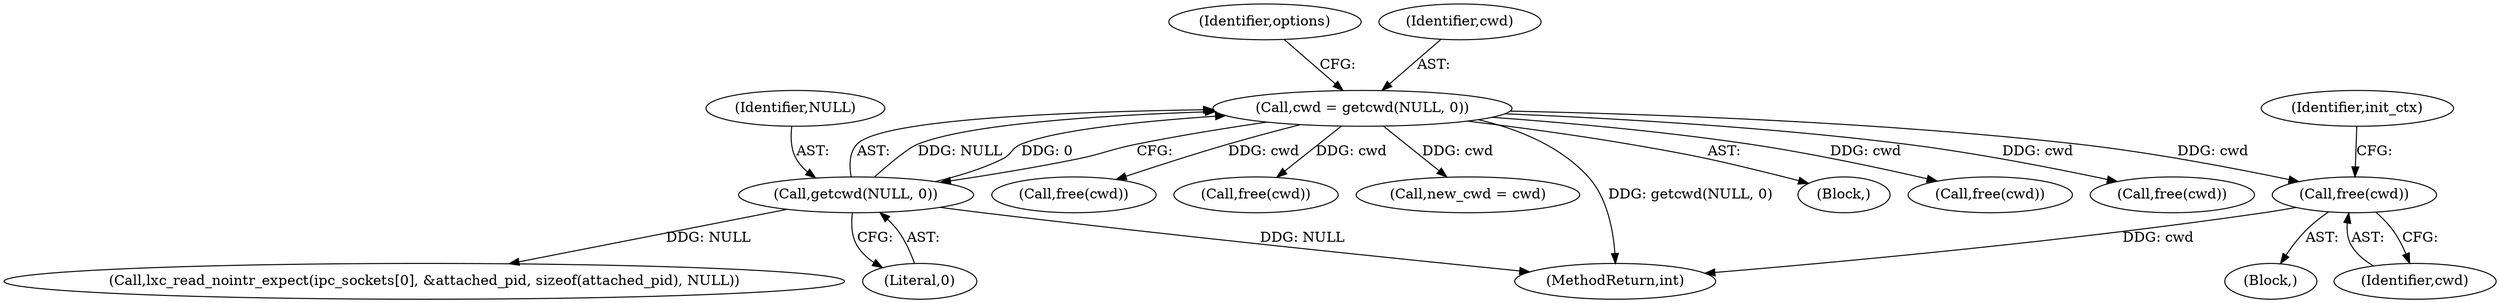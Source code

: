 digraph "0_lxc_81f466d05f2a89cb4f122ef7f593ff3f279b165c_1@API" {
"1000276" [label="(Call,free(cwd))"];
"1000246" [label="(Call,cwd = getcwd(NULL, 0))"];
"1000248" [label="(Call,getcwd(NULL, 0))"];
"1000339" [label="(Call,free(cwd))"];
"1000250" [label="(Literal,0)"];
"1000248" [label="(Call,getcwd(NULL, 0))"];
"1000299" [label="(Call,free(cwd))"];
"1000723" [label="(Call,new_cwd = cwd)"];
"1000249" [label="(Identifier,NULL)"];
"1000273" [label="(Block,)"];
"1000254" [label="(Identifier,options)"];
"1000276" [label="(Call,free(cwd))"];
"1000791" [label="(MethodReturn,int)"];
"1000246" [label="(Call,cwd = getcwd(NULL, 0))"];
"1000139" [label="(Block,)"];
"1000316" [label="(Call,free(cwd))"];
"1000279" [label="(Identifier,init_ctx)"];
"1000737" [label="(Call,free(cwd))"];
"1000247" [label="(Identifier,cwd)"];
"1000277" [label="(Identifier,cwd)"];
"1000395" [label="(Call,lxc_read_nointr_expect(ipc_sockets[0], &attached_pid, sizeof(attached_pid), NULL))"];
"1000276" -> "1000273"  [label="AST: "];
"1000276" -> "1000277"  [label="CFG: "];
"1000277" -> "1000276"  [label="AST: "];
"1000279" -> "1000276"  [label="CFG: "];
"1000276" -> "1000791"  [label="DDG: cwd"];
"1000246" -> "1000276"  [label="DDG: cwd"];
"1000246" -> "1000139"  [label="AST: "];
"1000246" -> "1000248"  [label="CFG: "];
"1000247" -> "1000246"  [label="AST: "];
"1000248" -> "1000246"  [label="AST: "];
"1000254" -> "1000246"  [label="CFG: "];
"1000246" -> "1000791"  [label="DDG: getcwd(NULL, 0)"];
"1000248" -> "1000246"  [label="DDG: NULL"];
"1000248" -> "1000246"  [label="DDG: 0"];
"1000246" -> "1000299"  [label="DDG: cwd"];
"1000246" -> "1000316"  [label="DDG: cwd"];
"1000246" -> "1000339"  [label="DDG: cwd"];
"1000246" -> "1000723"  [label="DDG: cwd"];
"1000246" -> "1000737"  [label="DDG: cwd"];
"1000248" -> "1000250"  [label="CFG: "];
"1000249" -> "1000248"  [label="AST: "];
"1000250" -> "1000248"  [label="AST: "];
"1000248" -> "1000791"  [label="DDG: NULL"];
"1000248" -> "1000395"  [label="DDG: NULL"];
}
